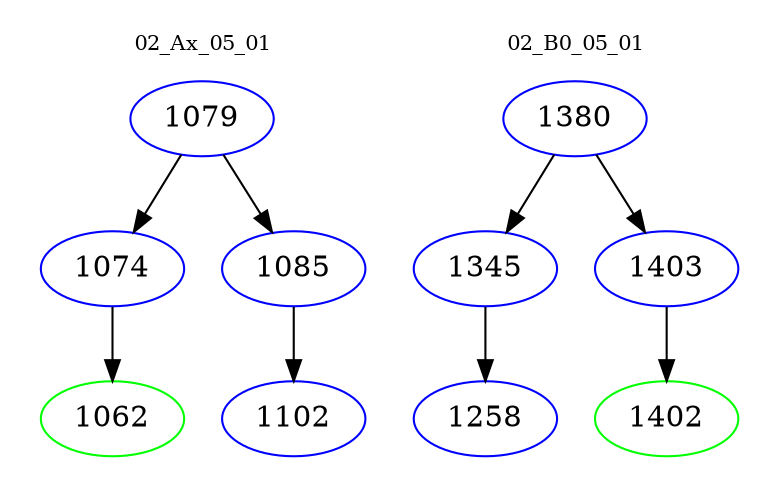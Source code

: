 digraph{
subgraph cluster_0 {
color = white
label = "02_Ax_05_01";
fontsize=10;
T0_1079 [label="1079", color="blue"]
T0_1079 -> T0_1074 [color="black"]
T0_1074 [label="1074", color="blue"]
T0_1074 -> T0_1062 [color="black"]
T0_1062 [label="1062", color="green"]
T0_1079 -> T0_1085 [color="black"]
T0_1085 [label="1085", color="blue"]
T0_1085 -> T0_1102 [color="black"]
T0_1102 [label="1102", color="blue"]
}
subgraph cluster_1 {
color = white
label = "02_B0_05_01";
fontsize=10;
T1_1380 [label="1380", color="blue"]
T1_1380 -> T1_1345 [color="black"]
T1_1345 [label="1345", color="blue"]
T1_1345 -> T1_1258 [color="black"]
T1_1258 [label="1258", color="blue"]
T1_1380 -> T1_1403 [color="black"]
T1_1403 [label="1403", color="blue"]
T1_1403 -> T1_1402 [color="black"]
T1_1402 [label="1402", color="green"]
}
}
